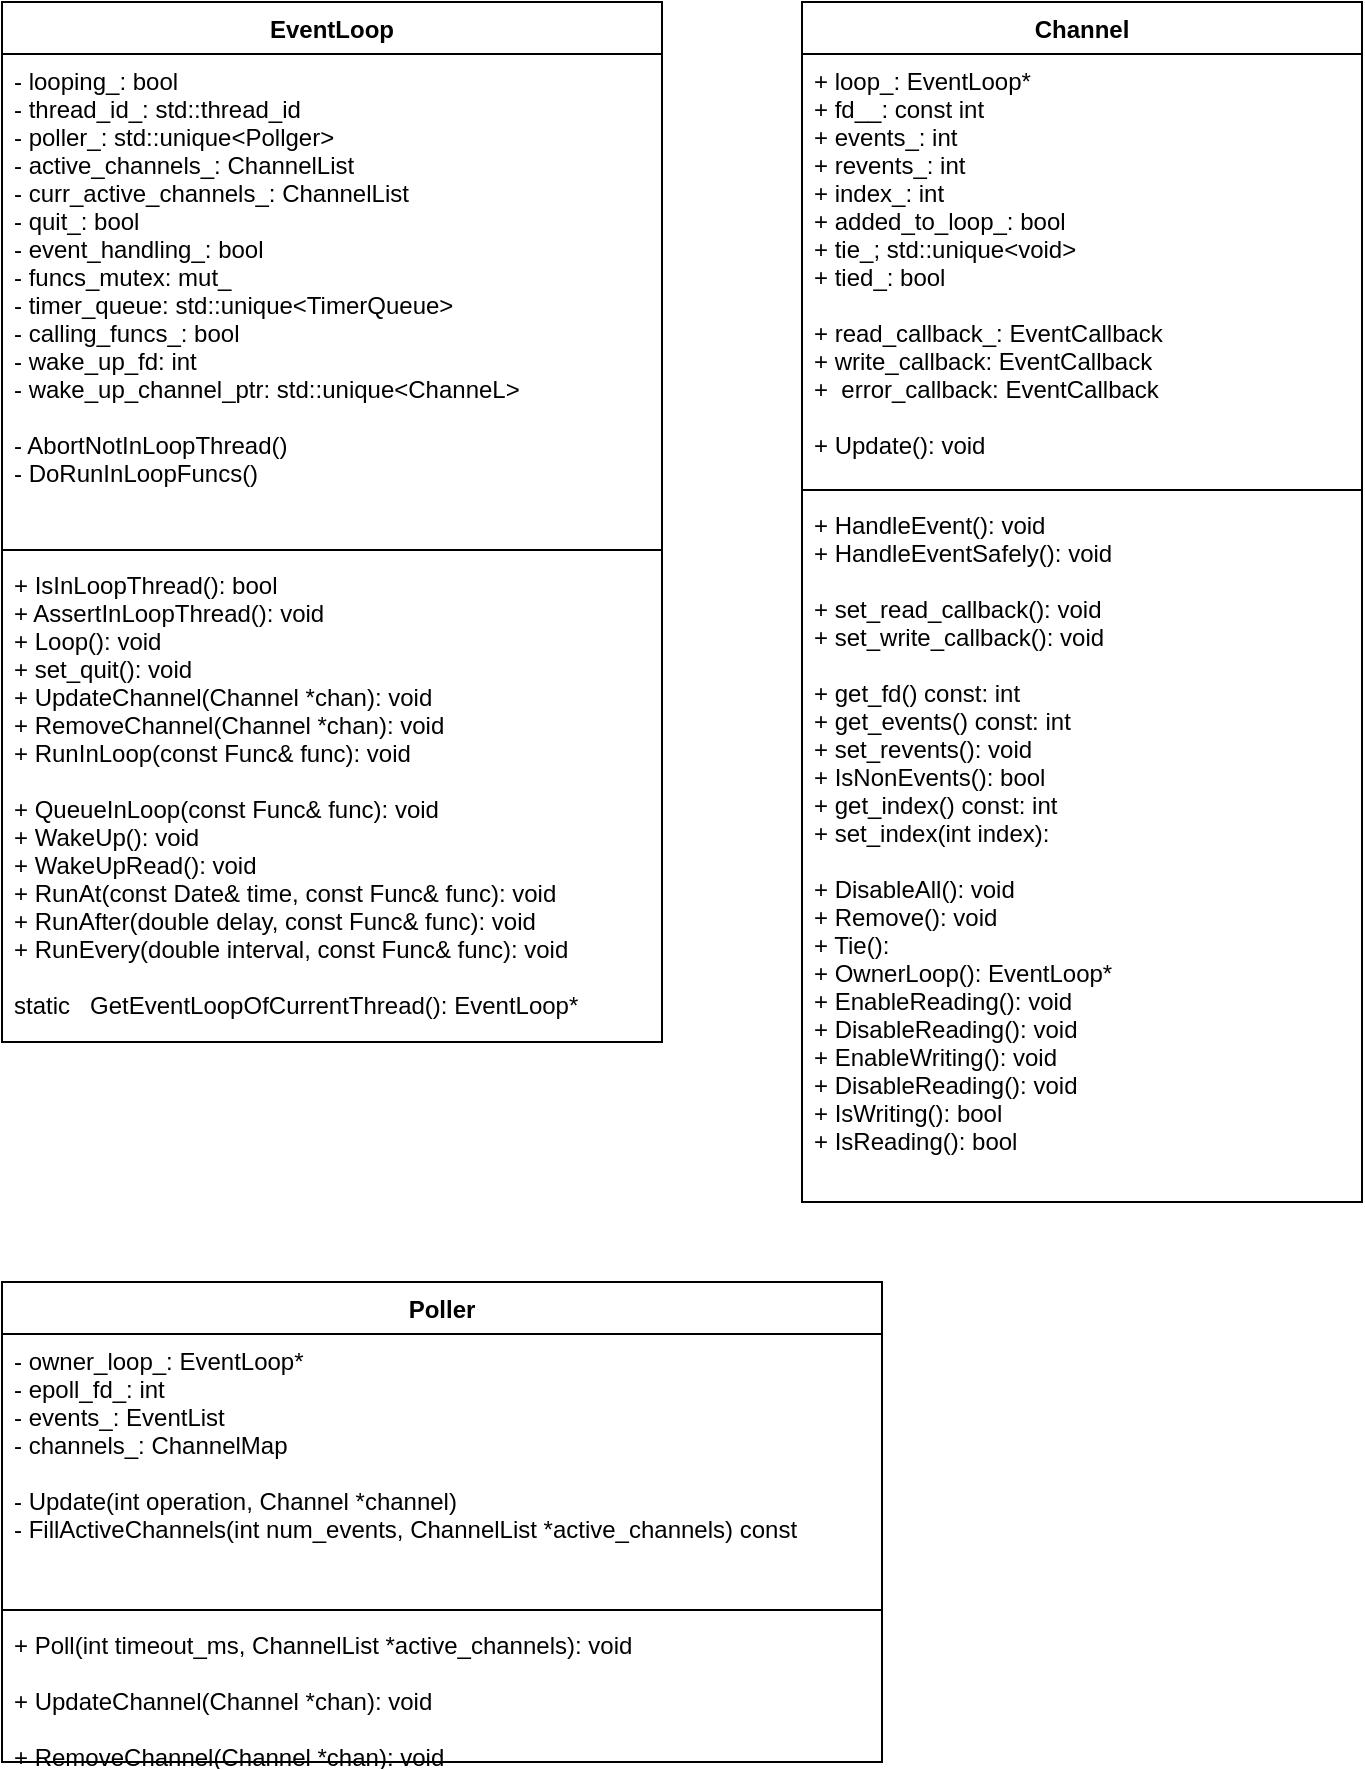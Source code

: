 <mxfile version="20.0.1" type="github">
  <diagram id="wbar-DZNt5Y-Bxtzc0fq" name="Page-1">
    <mxGraphModel dx="1386" dy="756" grid="1" gridSize="10" guides="1" tooltips="1" connect="1" arrows="1" fold="1" page="1" pageScale="1" pageWidth="850" pageHeight="1100" math="0" shadow="0">
      <root>
        <mxCell id="0" />
        <mxCell id="1" parent="0" />
        <mxCell id="YUDDeTs7dCrq4I4m945b-2" value="EventLoop" style="swimlane;fontStyle=1;align=center;verticalAlign=top;childLayout=stackLayout;horizontal=1;startSize=26;horizontalStack=0;resizeParent=1;resizeParentMax=0;resizeLast=0;collapsible=1;marginBottom=0;" vertex="1" parent="1">
          <mxGeometry x="40" width="330" height="520" as="geometry" />
        </mxCell>
        <mxCell id="YUDDeTs7dCrq4I4m945b-3" value="- looping_: bool&#xa;- thread_id_: std::thread_id&#xa;- poller_: std::unique&lt;Pollger&gt;&#xa;- active_channels_: ChannelList&#xa;- curr_active_channels_: ChannelList&#xa;- quit_: bool&#xa;- event_handling_: bool&#xa;- funcs_mutex: mut_&#xa;- timer_queue: std::unique&lt;TimerQueue&gt;&#xa;- calling_funcs_: bool&#xa;- wake_up_fd: int&#xa;- wake_up_channel_ptr: std::unique&lt;ChanneL&gt;&#xa;&#xa;- AbortNotInLoopThread()&#xa;- DoRunInLoopFuncs()&#xa;" style="text;strokeColor=none;fillColor=none;align=left;verticalAlign=top;spacingLeft=4;spacingRight=4;overflow=hidden;rotatable=0;points=[[0,0.5],[1,0.5]];portConstraint=eastwest;" vertex="1" parent="YUDDeTs7dCrq4I4m945b-2">
          <mxGeometry y="26" width="330" height="244" as="geometry" />
        </mxCell>
        <mxCell id="YUDDeTs7dCrq4I4m945b-4" value="" style="line;strokeWidth=1;fillColor=none;align=left;verticalAlign=middle;spacingTop=-1;spacingLeft=3;spacingRight=3;rotatable=0;labelPosition=right;points=[];portConstraint=eastwest;" vertex="1" parent="YUDDeTs7dCrq4I4m945b-2">
          <mxGeometry y="270" width="330" height="8" as="geometry" />
        </mxCell>
        <mxCell id="YUDDeTs7dCrq4I4m945b-5" value="+ IsInLoopThread(): bool&#xa;+ AssertInLoopThread(): void&#xa;+ Loop(): void&#xa;+ set_quit(): void&#xa;+ UpdateChannel(Channel *chan): void&#xa;+ RemoveChannel(Channel *chan): void&#xa;+ RunInLoop(const Func&amp; func): void&#xa;&#xa;+ QueueInLoop(const Func&amp; func): void&#xa;+ WakeUp(): void&#xa;+ WakeUpRead(): void&#xa;+ RunAt(const Date&amp; time, const Func&amp; func): void&#xa;+ RunAfter(double delay, const Func&amp; func): void&#xa;+ RunEvery(double interval, const Func&amp; func): void&#xa;&#xa;static   GetEventLoopOfCurrentThread(): EventLoop*&#xa;" style="text;strokeColor=none;fillColor=none;align=left;verticalAlign=top;spacingLeft=4;spacingRight=4;overflow=hidden;rotatable=0;points=[[0,0.5],[1,0.5]];portConstraint=eastwest;" vertex="1" parent="YUDDeTs7dCrq4I4m945b-2">
          <mxGeometry y="278" width="330" height="242" as="geometry" />
        </mxCell>
        <mxCell id="YUDDeTs7dCrq4I4m945b-10" value="Channel" style="swimlane;fontStyle=1;align=center;verticalAlign=top;childLayout=stackLayout;horizontal=1;startSize=26;horizontalStack=0;resizeParent=1;resizeParentMax=0;resizeLast=0;collapsible=1;marginBottom=0;" vertex="1" parent="1">
          <mxGeometry x="440" width="280" height="600" as="geometry" />
        </mxCell>
        <mxCell id="YUDDeTs7dCrq4I4m945b-11" value="+ loop_: EventLoop*&#xa;+ fd__: const int&#xa;+ events_: int&#xa;+ revents_: int&#xa;+ index_: int&#xa;+ added_to_loop_: bool&#xa;+ tie_; std::unique&lt;void&gt;&#xa;+ tied_: bool&#xa;&#xa;+ read_callback_: EventCallback&#xa;+ write_callback: EventCallback&#xa;+  error_callback: EventCallback&#xa;&#xa;+ Update(): void&#xa;" style="text;strokeColor=none;fillColor=none;align=left;verticalAlign=top;spacingLeft=4;spacingRight=4;overflow=hidden;rotatable=0;points=[[0,0.5],[1,0.5]];portConstraint=eastwest;" vertex="1" parent="YUDDeTs7dCrq4I4m945b-10">
          <mxGeometry y="26" width="280" height="214" as="geometry" />
        </mxCell>
        <mxCell id="YUDDeTs7dCrq4I4m945b-12" value="" style="line;strokeWidth=1;fillColor=none;align=left;verticalAlign=middle;spacingTop=-1;spacingLeft=3;spacingRight=3;rotatable=0;labelPosition=right;points=[];portConstraint=eastwest;" vertex="1" parent="YUDDeTs7dCrq4I4m945b-10">
          <mxGeometry y="240" width="280" height="8" as="geometry" />
        </mxCell>
        <mxCell id="YUDDeTs7dCrq4I4m945b-13" value="+ HandleEvent(): void&#xa;+ HandleEventSafely(): void&#xa;&#xa;+ set_read_callback(): void&#xa;+ set_write_callback(): void&#xa;&#xa;+ get_fd() const: int&#xa;+ get_events() const: int&#xa;+ set_revents(): void&#xa;+ IsNonEvents(): bool&#xa;+ get_index() const: int&#xa;+ set_index(int index): &#xa;&#xa;+ DisableAll(): void&#xa;+ Remove(): void&#xa;+ Tie(): &#xa;+ OwnerLoop(): EventLoop*&#xa;+ EnableReading(): void&#xa;+ DisableReading(): void&#xa;+ EnableWriting(): void&#xa;+ DisableReading(): void&#xa;+ IsWriting(): bool&#xa;+ IsReading(): bool&#xa;" style="text;strokeColor=none;fillColor=none;align=left;verticalAlign=top;spacingLeft=4;spacingRight=4;overflow=hidden;rotatable=0;points=[[0,0.5],[1,0.5]];portConstraint=eastwest;" vertex="1" parent="YUDDeTs7dCrq4I4m945b-10">
          <mxGeometry y="248" width="280" height="352" as="geometry" />
        </mxCell>
        <mxCell id="YUDDeTs7dCrq4I4m945b-14" value="Poller" style="swimlane;fontStyle=1;align=center;verticalAlign=top;childLayout=stackLayout;horizontal=1;startSize=26;horizontalStack=0;resizeParent=1;resizeParentMax=0;resizeLast=0;collapsible=1;marginBottom=0;" vertex="1" parent="1">
          <mxGeometry x="40" y="640" width="440" height="240" as="geometry" />
        </mxCell>
        <mxCell id="YUDDeTs7dCrq4I4m945b-15" value="- owner_loop_: EventLoop*&#xa;- epoll_fd_: int&#xa;- events_: EventList&#xa;- channels_: ChannelMap&#xa;&#xa;- Update(int operation, Channel *channel)&#xa;- FillActiveChannels(int num_events, ChannelList *active_channels) const&#xa;" style="text;strokeColor=none;fillColor=none;align=left;verticalAlign=top;spacingLeft=4;spacingRight=4;overflow=hidden;rotatable=0;points=[[0,0.5],[1,0.5]];portConstraint=eastwest;" vertex="1" parent="YUDDeTs7dCrq4I4m945b-14">
          <mxGeometry y="26" width="440" height="134" as="geometry" />
        </mxCell>
        <mxCell id="YUDDeTs7dCrq4I4m945b-16" value="" style="line;strokeWidth=1;fillColor=none;align=left;verticalAlign=middle;spacingTop=-1;spacingLeft=3;spacingRight=3;rotatable=0;labelPosition=right;points=[];portConstraint=eastwest;" vertex="1" parent="YUDDeTs7dCrq4I4m945b-14">
          <mxGeometry y="160" width="440" height="8" as="geometry" />
        </mxCell>
        <mxCell id="YUDDeTs7dCrq4I4m945b-17" value="+ Poll(int timeout_ms, ChannelList *active_channels): void&#xa;&#xa;+ UpdateChannel(Channel *chan): void&#xa;&#xa;+ RemoveChannel(Channel *chan): void&#xa;" style="text;strokeColor=none;fillColor=none;align=left;verticalAlign=top;spacingLeft=4;spacingRight=4;overflow=hidden;rotatable=0;points=[[0,0.5],[1,0.5]];portConstraint=eastwest;" vertex="1" parent="YUDDeTs7dCrq4I4m945b-14">
          <mxGeometry y="168" width="440" height="72" as="geometry" />
        </mxCell>
      </root>
    </mxGraphModel>
  </diagram>
</mxfile>
